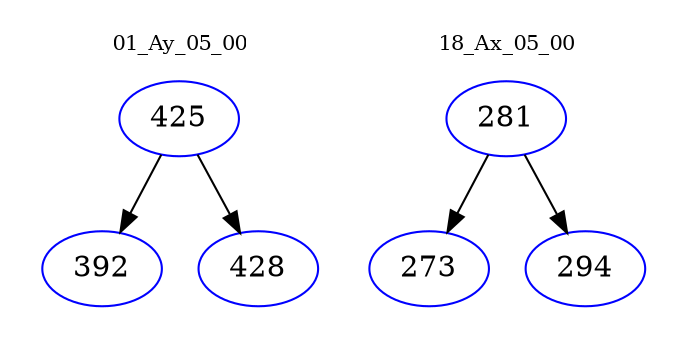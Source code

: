digraph{
subgraph cluster_0 {
color = white
label = "01_Ay_05_00";
fontsize=10;
T0_425 [label="425", color="blue"]
T0_425 -> T0_392 [color="black"]
T0_392 [label="392", color="blue"]
T0_425 -> T0_428 [color="black"]
T0_428 [label="428", color="blue"]
}
subgraph cluster_1 {
color = white
label = "18_Ax_05_00";
fontsize=10;
T1_281 [label="281", color="blue"]
T1_281 -> T1_273 [color="black"]
T1_273 [label="273", color="blue"]
T1_281 -> T1_294 [color="black"]
T1_294 [label="294", color="blue"]
}
}

